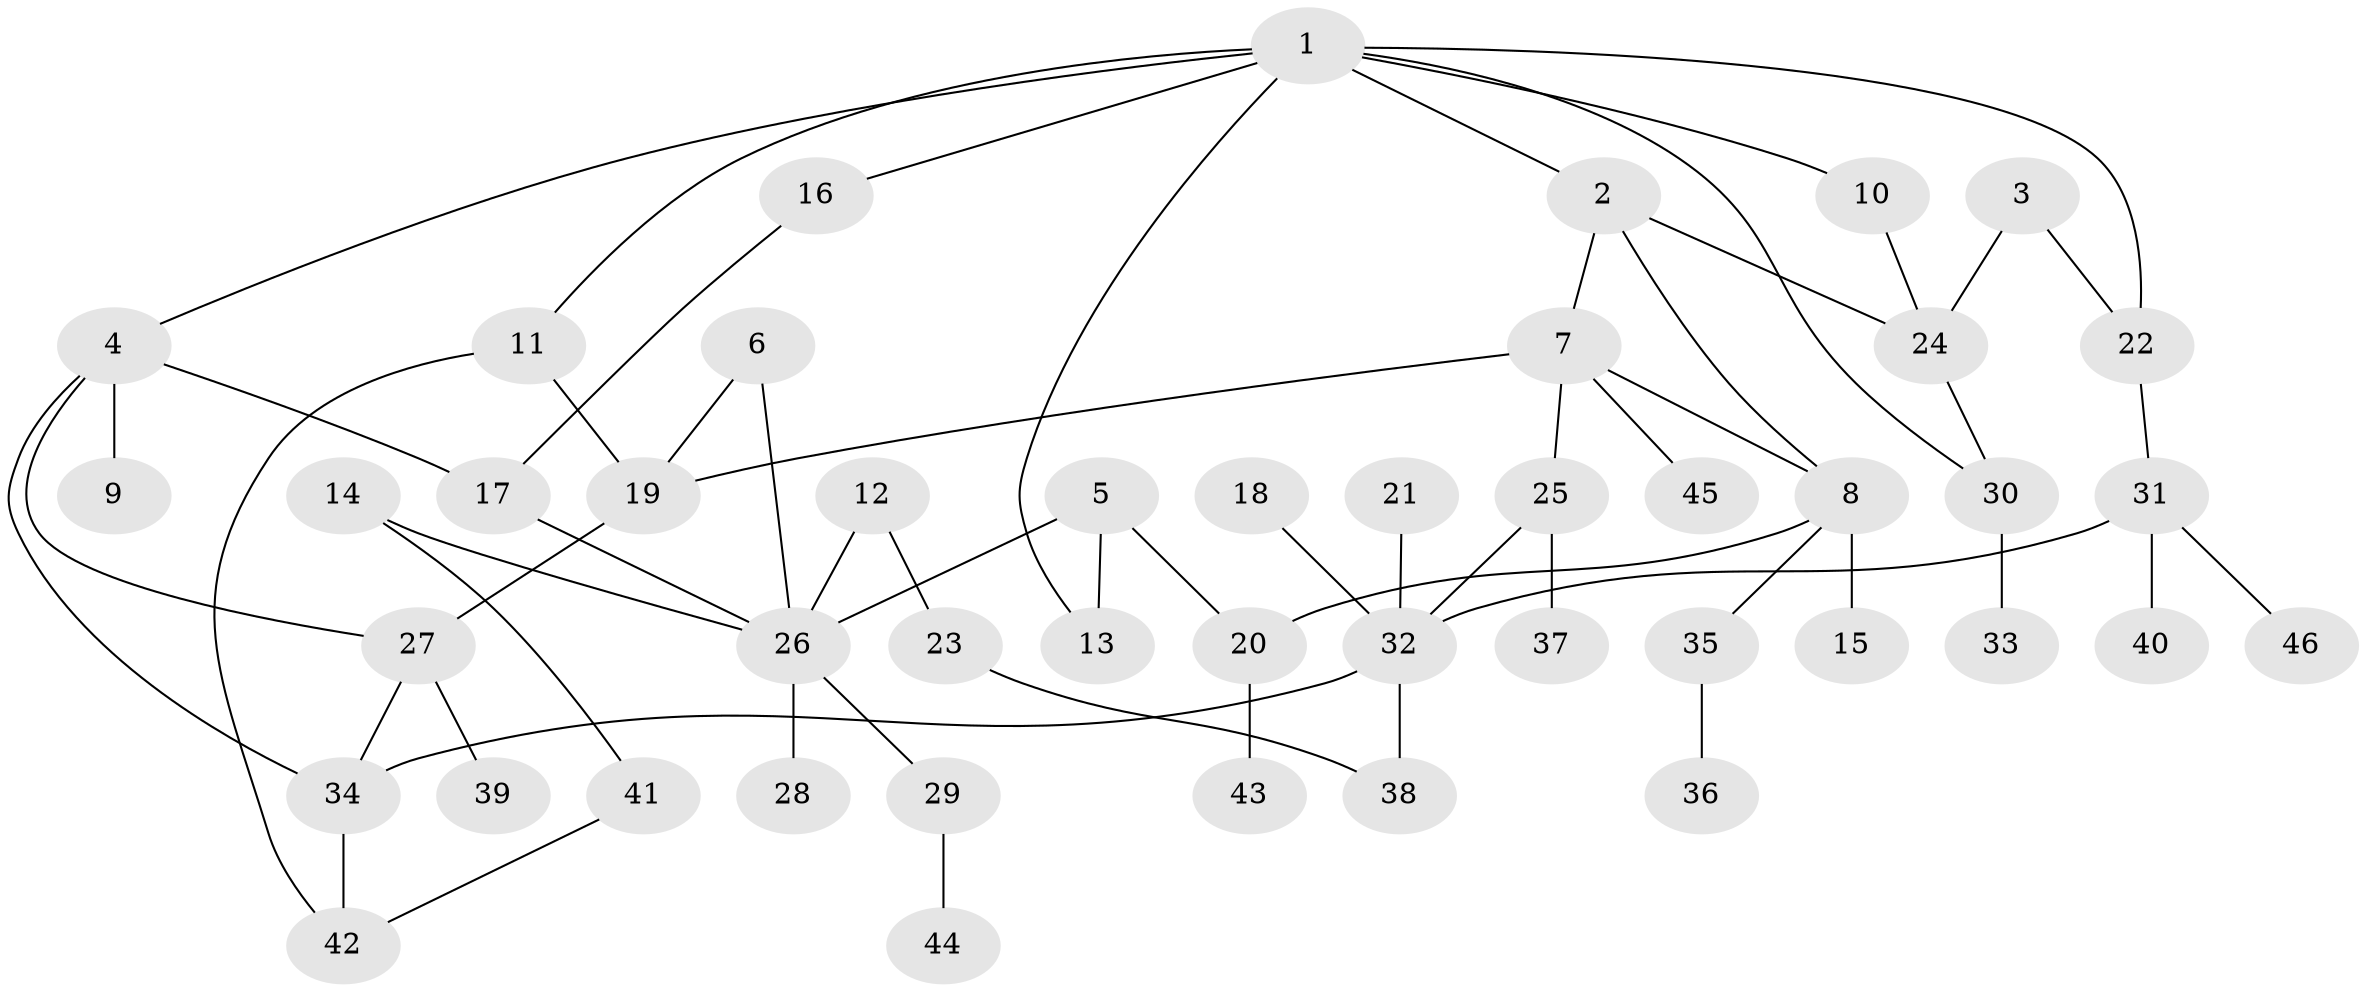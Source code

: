 // original degree distribution, {6: 0.02197802197802198, 3: 0.2087912087912088, 4: 0.13186813186813187, 2: 0.2967032967032967, 5: 0.03296703296703297, 1: 0.3076923076923077}
// Generated by graph-tools (version 1.1) at 2025/49/03/09/25 03:49:25]
// undirected, 46 vertices, 61 edges
graph export_dot {
graph [start="1"]
  node [color=gray90,style=filled];
  1;
  2;
  3;
  4;
  5;
  6;
  7;
  8;
  9;
  10;
  11;
  12;
  13;
  14;
  15;
  16;
  17;
  18;
  19;
  20;
  21;
  22;
  23;
  24;
  25;
  26;
  27;
  28;
  29;
  30;
  31;
  32;
  33;
  34;
  35;
  36;
  37;
  38;
  39;
  40;
  41;
  42;
  43;
  44;
  45;
  46;
  1 -- 2 [weight=1.0];
  1 -- 4 [weight=1.0];
  1 -- 10 [weight=1.0];
  1 -- 11 [weight=1.0];
  1 -- 13 [weight=1.0];
  1 -- 16 [weight=1.0];
  1 -- 22 [weight=1.0];
  1 -- 30 [weight=1.0];
  2 -- 7 [weight=1.0];
  2 -- 8 [weight=1.0];
  2 -- 24 [weight=1.0];
  3 -- 22 [weight=1.0];
  3 -- 24 [weight=1.0];
  4 -- 9 [weight=1.0];
  4 -- 17 [weight=1.0];
  4 -- 27 [weight=1.0];
  4 -- 34 [weight=1.0];
  5 -- 13 [weight=1.0];
  5 -- 20 [weight=1.0];
  5 -- 26 [weight=1.0];
  6 -- 19 [weight=1.0];
  6 -- 26 [weight=1.0];
  7 -- 8 [weight=1.0];
  7 -- 19 [weight=1.0];
  7 -- 25 [weight=1.0];
  7 -- 45 [weight=1.0];
  8 -- 15 [weight=1.0];
  8 -- 20 [weight=1.0];
  8 -- 35 [weight=1.0];
  10 -- 24 [weight=1.0];
  11 -- 19 [weight=1.0];
  11 -- 42 [weight=1.0];
  12 -- 23 [weight=1.0];
  12 -- 26 [weight=1.0];
  14 -- 26 [weight=1.0];
  14 -- 41 [weight=1.0];
  16 -- 17 [weight=1.0];
  17 -- 26 [weight=1.0];
  18 -- 32 [weight=1.0];
  19 -- 27 [weight=1.0];
  20 -- 43 [weight=1.0];
  21 -- 32 [weight=1.0];
  22 -- 31 [weight=1.0];
  23 -- 38 [weight=1.0];
  24 -- 30 [weight=1.0];
  25 -- 32 [weight=1.0];
  25 -- 37 [weight=1.0];
  26 -- 28 [weight=1.0];
  26 -- 29 [weight=1.0];
  27 -- 34 [weight=1.0];
  27 -- 39 [weight=1.0];
  29 -- 44 [weight=1.0];
  30 -- 33 [weight=1.0];
  31 -- 32 [weight=1.0];
  31 -- 40 [weight=1.0];
  31 -- 46 [weight=1.0];
  32 -- 34 [weight=1.0];
  32 -- 38 [weight=1.0];
  34 -- 42 [weight=1.0];
  35 -- 36 [weight=1.0];
  41 -- 42 [weight=1.0];
}
